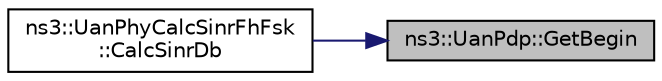 digraph "ns3::UanPdp::GetBegin"
{
 // LATEX_PDF_SIZE
  edge [fontname="Helvetica",fontsize="10",labelfontname="Helvetica",labelfontsize="10"];
  node [fontname="Helvetica",fontsize="10",shape=record];
  rankdir="RL";
  Node1 [label="ns3::UanPdp::GetBegin",height=0.2,width=0.4,color="black", fillcolor="grey75", style="filled", fontcolor="black",tooltip="Get the beginning of the tap vector."];
  Node1 -> Node2 [dir="back",color="midnightblue",fontsize="10",style="solid",fontname="Helvetica"];
  Node2 [label="ns3::UanPhyCalcSinrFhFsk\l::CalcSinrDb",height=0.2,width=0.4,color="black", fillcolor="white", style="filled",URL="$classns3_1_1_uan_phy_calc_sinr_fh_fsk.html#a482c22fe961d64d5a624171f69fa34f9",tooltip="Calculate the SINR value for a packet."];
}
